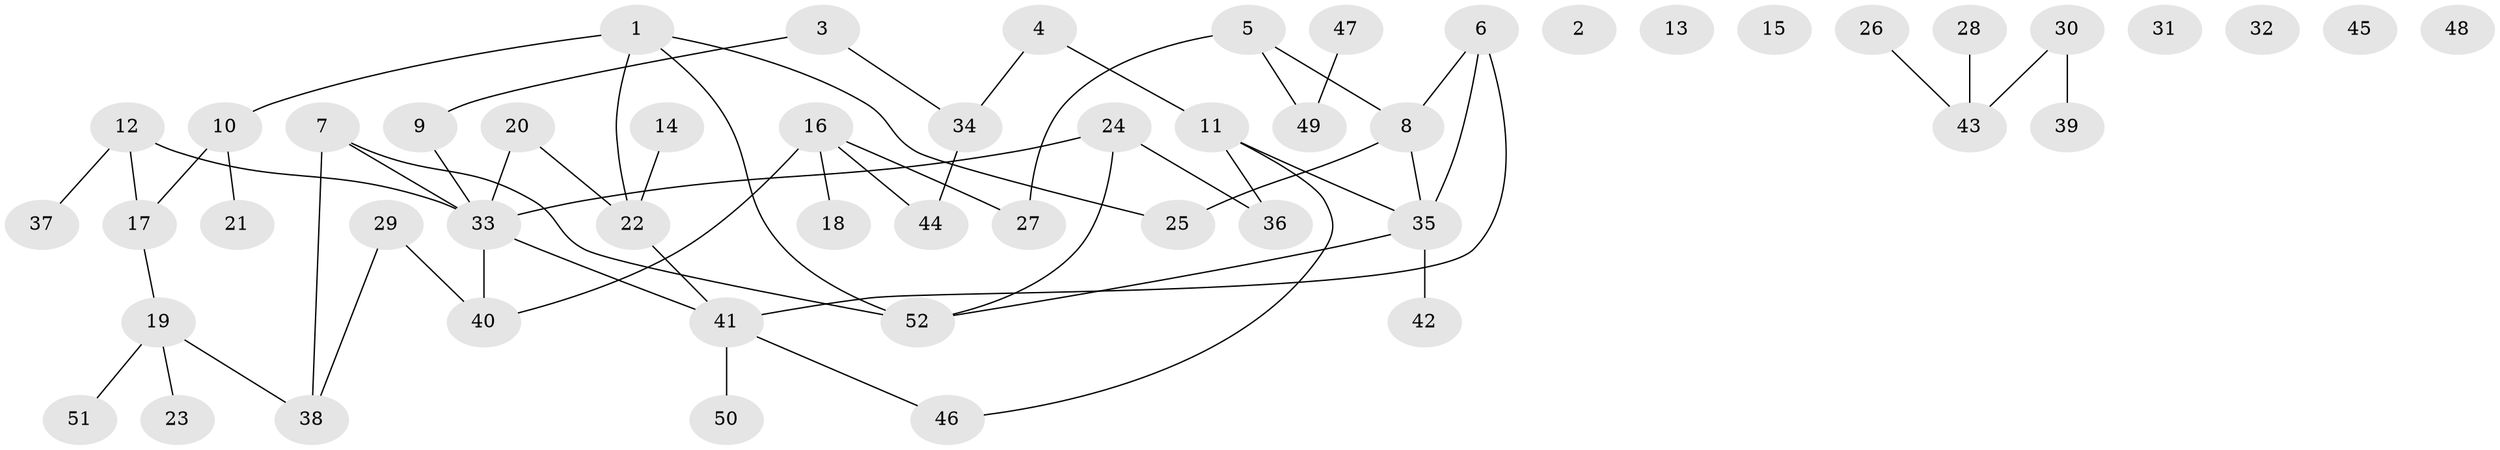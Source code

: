 // Generated by graph-tools (version 1.1) at 2025/49/03/09/25 03:49:03]
// undirected, 52 vertices, 57 edges
graph export_dot {
graph [start="1"]
  node [color=gray90,style=filled];
  1;
  2;
  3;
  4;
  5;
  6;
  7;
  8;
  9;
  10;
  11;
  12;
  13;
  14;
  15;
  16;
  17;
  18;
  19;
  20;
  21;
  22;
  23;
  24;
  25;
  26;
  27;
  28;
  29;
  30;
  31;
  32;
  33;
  34;
  35;
  36;
  37;
  38;
  39;
  40;
  41;
  42;
  43;
  44;
  45;
  46;
  47;
  48;
  49;
  50;
  51;
  52;
  1 -- 10;
  1 -- 22;
  1 -- 25;
  1 -- 52;
  3 -- 9;
  3 -- 34;
  4 -- 11;
  4 -- 34;
  5 -- 8;
  5 -- 27;
  5 -- 49;
  6 -- 8;
  6 -- 35;
  6 -- 41;
  7 -- 33;
  7 -- 38;
  7 -- 52;
  8 -- 25;
  8 -- 35;
  9 -- 33;
  10 -- 17;
  10 -- 21;
  11 -- 35;
  11 -- 36;
  11 -- 46;
  12 -- 17;
  12 -- 33;
  12 -- 37;
  14 -- 22;
  16 -- 18;
  16 -- 27;
  16 -- 40;
  16 -- 44;
  17 -- 19;
  19 -- 23;
  19 -- 38;
  19 -- 51;
  20 -- 22;
  20 -- 33;
  22 -- 41;
  24 -- 33;
  24 -- 36;
  24 -- 52;
  26 -- 43;
  28 -- 43;
  29 -- 38;
  29 -- 40;
  30 -- 39;
  30 -- 43;
  33 -- 40;
  33 -- 41;
  34 -- 44;
  35 -- 42;
  35 -- 52;
  41 -- 46;
  41 -- 50;
  47 -- 49;
}
